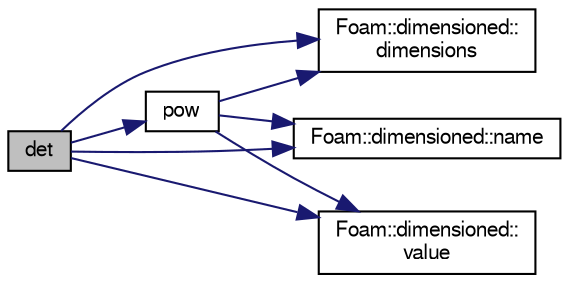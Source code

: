 digraph "det"
{
  bgcolor="transparent";
  edge [fontname="FreeSans",fontsize="10",labelfontname="FreeSans",labelfontsize="10"];
  node [fontname="FreeSans",fontsize="10",shape=record];
  rankdir="LR";
  Node39715 [label="det",height=0.2,width=0.4,color="black", fillcolor="grey75", style="filled", fontcolor="black"];
  Node39715 -> Node39716 [color="midnightblue",fontsize="10",style="solid",fontname="FreeSans"];
  Node39716 [label="Foam::dimensioned::\ldimensions",height=0.2,width=0.4,color="black",URL="$a26366.html#a512673c2674ca2d38885f1bb5f6994fb",tooltip="Return const reference to dimensions. "];
  Node39715 -> Node39717 [color="midnightblue",fontsize="10",style="solid",fontname="FreeSans"];
  Node39717 [label="Foam::dimensioned::name",height=0.2,width=0.4,color="black",URL="$a26366.html#ade4113569ef0db70665fded275a5e38e",tooltip="Return const reference to name. "];
  Node39715 -> Node39718 [color="midnightblue",fontsize="10",style="solid",fontname="FreeSans"];
  Node39718 [label="pow",height=0.2,width=0.4,color="black",URL="$a21124.html#a7500c8e9d27a442adc75e287de074c7c"];
  Node39718 -> Node39716 [color="midnightblue",fontsize="10",style="solid",fontname="FreeSans"];
  Node39718 -> Node39717 [color="midnightblue",fontsize="10",style="solid",fontname="FreeSans"];
  Node39718 -> Node39719 [color="midnightblue",fontsize="10",style="solid",fontname="FreeSans"];
  Node39719 [label="Foam::dimensioned::\lvalue",height=0.2,width=0.4,color="black",URL="$a26366.html#a7948200a26c85fc3a83ffa510a91d668",tooltip="Return const reference to value. "];
  Node39715 -> Node39719 [color="midnightblue",fontsize="10",style="solid",fontname="FreeSans"];
}
